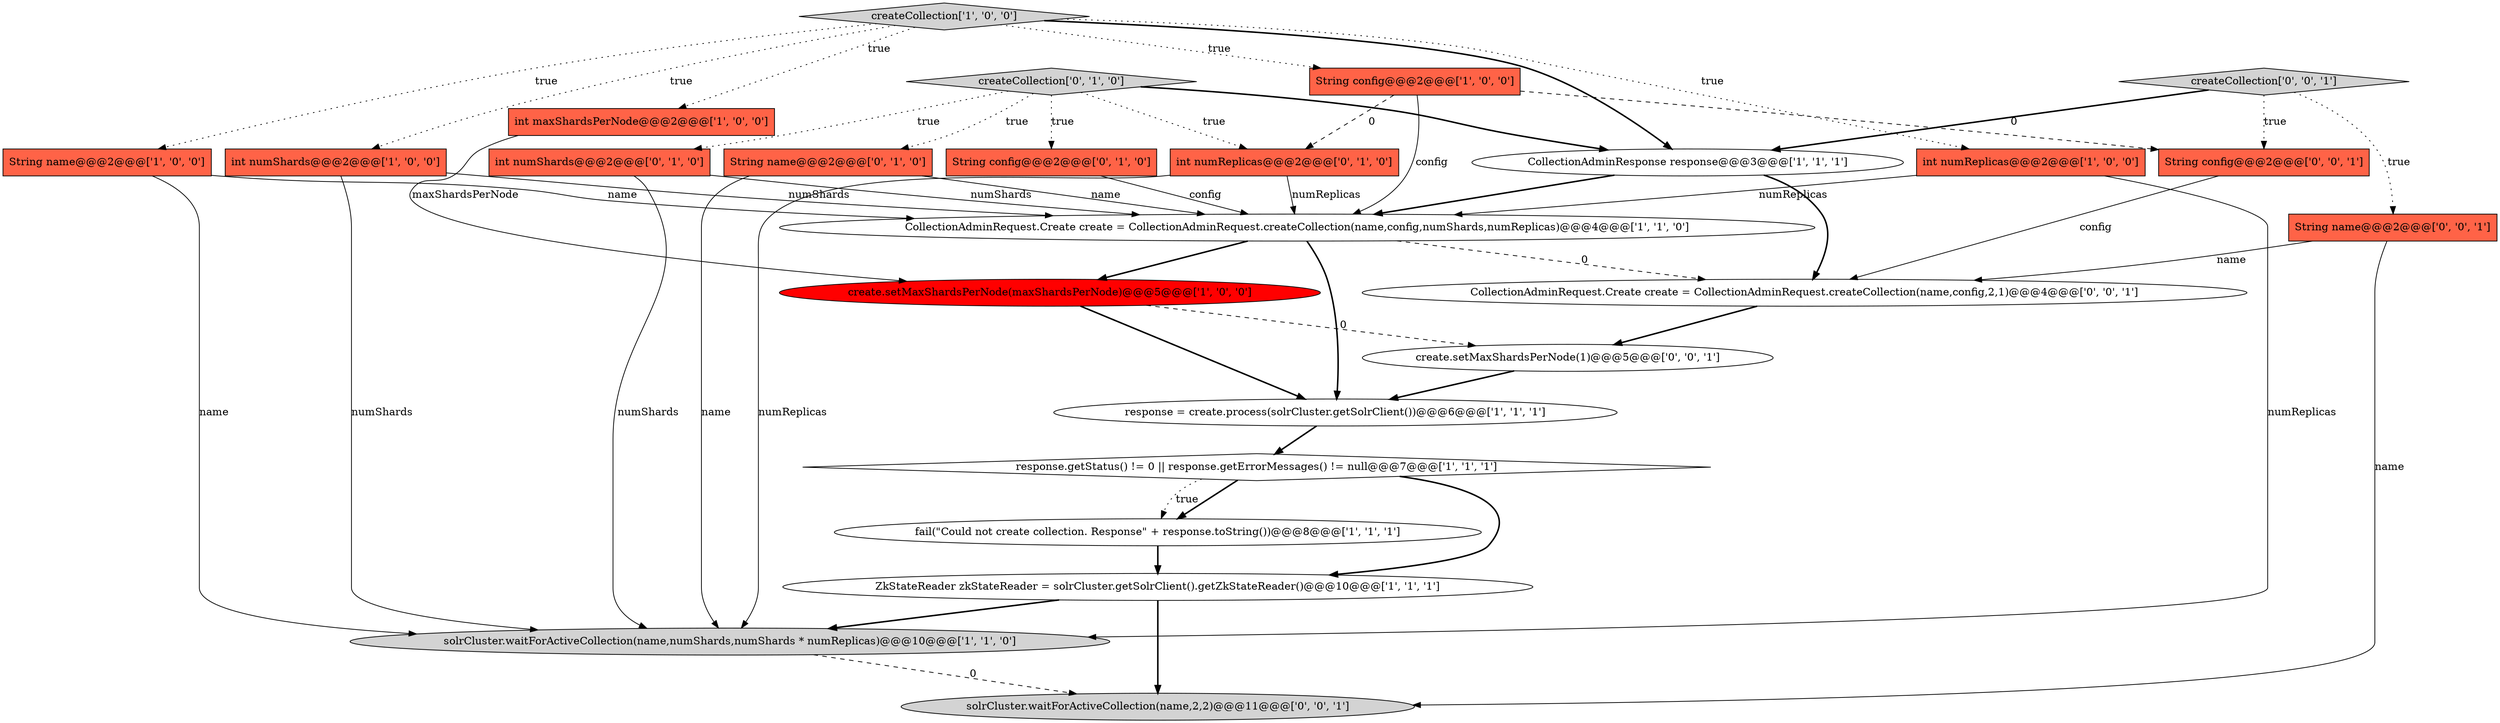 digraph {
15 [style = filled, label = "String name@@@2@@@['0', '1', '0']", fillcolor = tomato, shape = box image = "AAA0AAABBB2BBB"];
4 [style = filled, label = "CollectionAdminResponse response@@@3@@@['1', '1', '1']", fillcolor = white, shape = ellipse image = "AAA0AAABBB1BBB"];
21 [style = filled, label = "CollectionAdminRequest.Create create = CollectionAdminRequest.createCollection(name,config,2,1)@@@4@@@['0', '0', '1']", fillcolor = white, shape = ellipse image = "AAA0AAABBB3BBB"];
18 [style = filled, label = "createCollection['0', '1', '0']", fillcolor = lightgray, shape = diamond image = "AAA0AAABBB2BBB"];
3 [style = filled, label = "String name@@@2@@@['1', '0', '0']", fillcolor = tomato, shape = box image = "AAA0AAABBB1BBB"];
5 [style = filled, label = "response.getStatus() != 0 || response.getErrorMessages() != null@@@7@@@['1', '1', '1']", fillcolor = white, shape = diamond image = "AAA0AAABBB1BBB"];
2 [style = filled, label = "fail(\"Could not create collection. Response\" + response.toString())@@@8@@@['1', '1', '1']", fillcolor = white, shape = ellipse image = "AAA0AAABBB1BBB"];
19 [style = filled, label = "create.setMaxShardsPerNode(1)@@@5@@@['0', '0', '1']", fillcolor = white, shape = ellipse image = "AAA0AAABBB3BBB"];
13 [style = filled, label = "String config@@@2@@@['1', '0', '0']", fillcolor = tomato, shape = box image = "AAA1AAABBB1BBB"];
12 [style = filled, label = "create.setMaxShardsPerNode(maxShardsPerNode)@@@5@@@['1', '0', '0']", fillcolor = red, shape = ellipse image = "AAA1AAABBB1BBB"];
16 [style = filled, label = "int numShards@@@2@@@['0', '1', '0']", fillcolor = tomato, shape = box image = "AAA0AAABBB2BBB"];
0 [style = filled, label = "int numShards@@@2@@@['1', '0', '0']", fillcolor = tomato, shape = box image = "AAA0AAABBB1BBB"];
14 [style = filled, label = "String config@@@2@@@['0', '1', '0']", fillcolor = tomato, shape = box image = "AAA0AAABBB2BBB"];
7 [style = filled, label = "CollectionAdminRequest.Create create = CollectionAdminRequest.createCollection(name,config,numShards,numReplicas)@@@4@@@['1', '1', '0']", fillcolor = white, shape = ellipse image = "AAA0AAABBB1BBB"];
23 [style = filled, label = "solrCluster.waitForActiveCollection(name,2,2)@@@11@@@['0', '0', '1']", fillcolor = lightgray, shape = ellipse image = "AAA0AAABBB3BBB"];
10 [style = filled, label = "ZkStateReader zkStateReader = solrCluster.getSolrClient().getZkStateReader()@@@10@@@['1', '1', '1']", fillcolor = white, shape = ellipse image = "AAA0AAABBB1BBB"];
8 [style = filled, label = "int numReplicas@@@2@@@['1', '0', '0']", fillcolor = tomato, shape = box image = "AAA0AAABBB1BBB"];
1 [style = filled, label = "response = create.process(solrCluster.getSolrClient())@@@6@@@['1', '1', '1']", fillcolor = white, shape = ellipse image = "AAA0AAABBB1BBB"];
9 [style = filled, label = "int maxShardsPerNode@@@2@@@['1', '0', '0']", fillcolor = tomato, shape = box image = "AAA0AAABBB1BBB"];
6 [style = filled, label = "solrCluster.waitForActiveCollection(name,numShards,numShards * numReplicas)@@@10@@@['1', '1', '0']", fillcolor = lightgray, shape = ellipse image = "AAA0AAABBB1BBB"];
17 [style = filled, label = "int numReplicas@@@2@@@['0', '1', '0']", fillcolor = tomato, shape = box image = "AAA1AAABBB2BBB"];
22 [style = filled, label = "String config@@@2@@@['0', '0', '1']", fillcolor = tomato, shape = box image = "AAA0AAABBB3BBB"];
20 [style = filled, label = "String name@@@2@@@['0', '0', '1']", fillcolor = tomato, shape = box image = "AAA0AAABBB3BBB"];
24 [style = filled, label = "createCollection['0', '0', '1']", fillcolor = lightgray, shape = diamond image = "AAA0AAABBB3BBB"];
11 [style = filled, label = "createCollection['1', '0', '0']", fillcolor = lightgray, shape = diamond image = "AAA0AAABBB1BBB"];
1->5 [style = bold, label=""];
5->10 [style = bold, label=""];
7->21 [style = dashed, label="0"];
7->1 [style = bold, label=""];
21->19 [style = bold, label=""];
8->7 [style = solid, label="numReplicas"];
7->12 [style = bold, label=""];
18->16 [style = dotted, label="true"];
15->6 [style = solid, label="name"];
17->6 [style = solid, label="numReplicas"];
11->4 [style = bold, label=""];
3->7 [style = solid, label="name"];
20->23 [style = solid, label="name"];
20->21 [style = solid, label="name"];
4->21 [style = bold, label=""];
18->15 [style = dotted, label="true"];
13->17 [style = dashed, label="0"];
17->7 [style = solid, label="numReplicas"];
11->9 [style = dotted, label="true"];
11->13 [style = dotted, label="true"];
2->10 [style = bold, label=""];
12->1 [style = bold, label=""];
10->6 [style = bold, label=""];
0->7 [style = solid, label="numShards"];
18->14 [style = dotted, label="true"];
4->7 [style = bold, label=""];
3->6 [style = solid, label="name"];
19->1 [style = bold, label=""];
5->2 [style = bold, label=""];
24->4 [style = bold, label=""];
16->7 [style = solid, label="numShards"];
18->4 [style = bold, label=""];
12->19 [style = dashed, label="0"];
22->21 [style = solid, label="config"];
10->23 [style = bold, label=""];
8->6 [style = solid, label="numReplicas"];
15->7 [style = solid, label="name"];
11->0 [style = dotted, label="true"];
24->20 [style = dotted, label="true"];
24->22 [style = dotted, label="true"];
16->6 [style = solid, label="numShards"];
9->12 [style = solid, label="maxShardsPerNode"];
11->8 [style = dotted, label="true"];
13->7 [style = solid, label="config"];
18->17 [style = dotted, label="true"];
11->3 [style = dotted, label="true"];
0->6 [style = solid, label="numShards"];
14->7 [style = solid, label="config"];
13->22 [style = dashed, label="0"];
6->23 [style = dashed, label="0"];
5->2 [style = dotted, label="true"];
}

